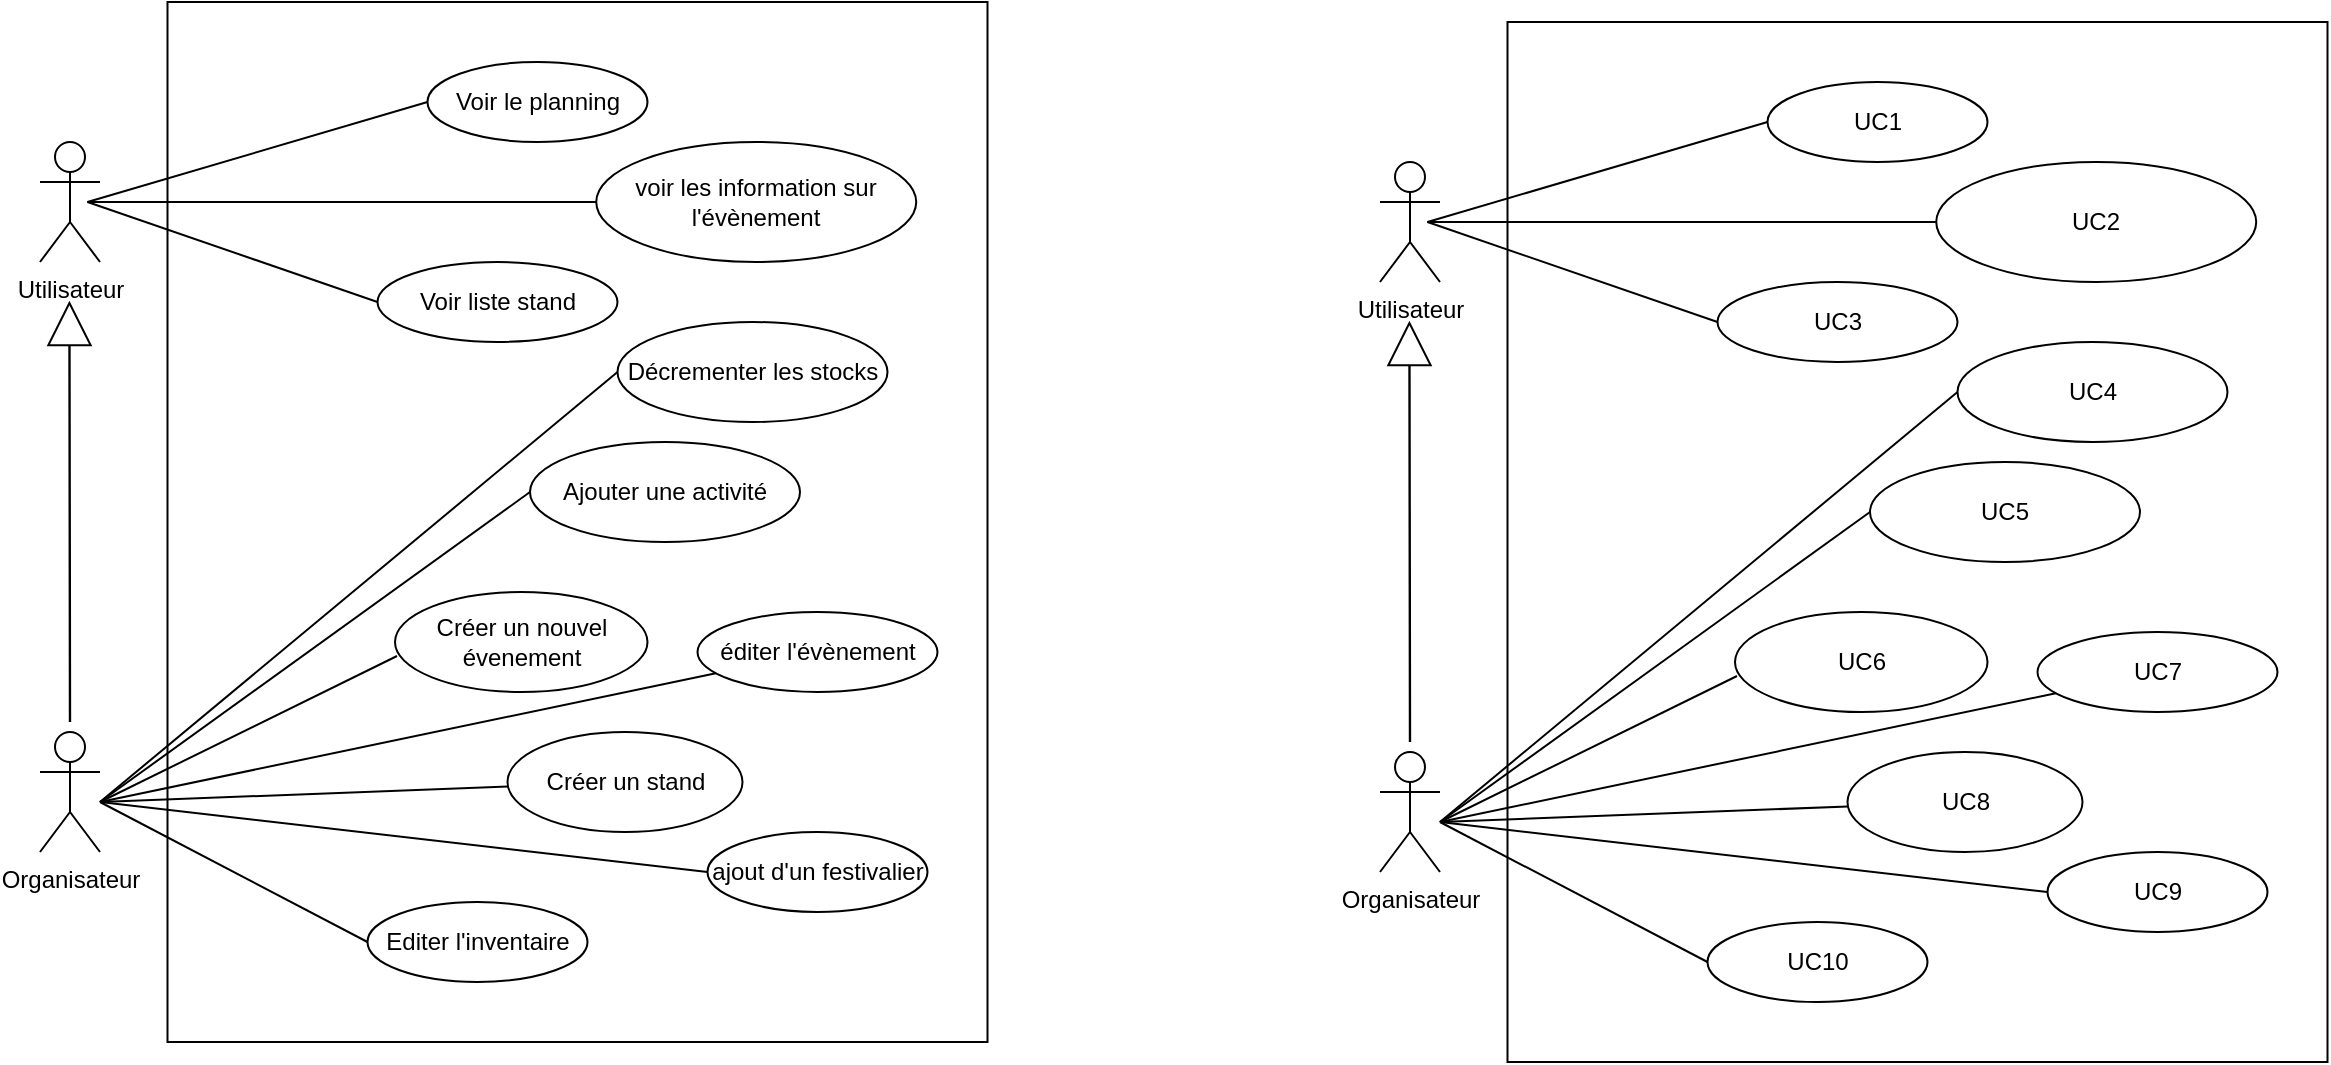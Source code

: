 <mxfile version="24.4.10" type="device">
  <diagram name="Page-1" id="5eADkXLlVPsaKaASjtu7">
    <mxGraphModel dx="1434" dy="1878" grid="1" gridSize="10" guides="1" tooltips="1" connect="1" arrows="1" fold="1" page="1" pageScale="1" pageWidth="850" pageHeight="1100" math="0" shadow="0">
      <root>
        <mxCell id="0" />
        <mxCell id="1" parent="0" />
        <mxCell id="K_oSzEdBCMBv6lHufnhM-94" value="" style="whiteSpace=wrap;html=1;direction=west;" parent="1" vertex="1">
          <mxGeometry x="243.75" y="-30" width="410" height="520" as="geometry" />
        </mxCell>
        <mxCell id="K_oSzEdBCMBv6lHufnhM-95" value="Organisateur" style="shape=umlActor;verticalLabelPosition=bottom;verticalAlign=top;html=1;outlineConnect=0;" parent="1" vertex="1">
          <mxGeometry x="180" y="335" width="30" height="60" as="geometry" />
        </mxCell>
        <mxCell id="K_oSzEdBCMBv6lHufnhM-96" value="Créer un nouvel évenement" style="ellipse;whiteSpace=wrap;html=1;" parent="1" vertex="1">
          <mxGeometry x="357.5" y="265" width="126.25" height="50" as="geometry" />
        </mxCell>
        <mxCell id="K_oSzEdBCMBv6lHufnhM-97" value="Créer un stand" style="ellipse;whiteSpace=wrap;html=1;" parent="1" vertex="1">
          <mxGeometry x="413.75" y="335" width="117.5" height="50" as="geometry" />
        </mxCell>
        <mxCell id="K_oSzEdBCMBv6lHufnhM-98" value="éditer l&#39;évènement" style="ellipse;whiteSpace=wrap;html=1;" parent="1" vertex="1">
          <mxGeometry x="508.75" y="275" width="120" height="40" as="geometry" />
        </mxCell>
        <mxCell id="K_oSzEdBCMBv6lHufnhM-99" value="ajout d&#39;un festivalier" style="ellipse;whiteSpace=wrap;html=1;" parent="1" vertex="1">
          <mxGeometry x="513.75" y="385" width="110" height="40" as="geometry" />
        </mxCell>
        <mxCell id="K_oSzEdBCMBv6lHufnhM-100" value="" style="endArrow=none;html=1;rounded=0;entryX=0.008;entryY=0.64;entryDx=0;entryDy=0;entryPerimeter=0;" parent="1" target="K_oSzEdBCMBv6lHufnhM-96" edge="1">
          <mxGeometry width="50" height="50" relative="1" as="geometry">
            <mxPoint x="210" y="370" as="sourcePoint" />
            <mxPoint x="250" y="365" as="targetPoint" />
          </mxGeometry>
        </mxCell>
        <mxCell id="K_oSzEdBCMBv6lHufnhM-101" value="" style="endArrow=none;html=1;rounded=0;" parent="1" target="K_oSzEdBCMBv6lHufnhM-98" edge="1">
          <mxGeometry width="50" height="50" relative="1" as="geometry">
            <mxPoint x="210" y="370" as="sourcePoint" />
            <mxPoint x="260" y="365" as="targetPoint" />
          </mxGeometry>
        </mxCell>
        <mxCell id="K_oSzEdBCMBv6lHufnhM-102" value="" style="endArrow=none;html=1;rounded=0;" parent="1" target="K_oSzEdBCMBv6lHufnhM-97" edge="1">
          <mxGeometry width="50" height="50" relative="1" as="geometry">
            <mxPoint x="210" y="370" as="sourcePoint" />
            <mxPoint x="260" y="365" as="targetPoint" />
          </mxGeometry>
        </mxCell>
        <mxCell id="K_oSzEdBCMBv6lHufnhM-103" value="" style="endArrow=none;html=1;rounded=0;exitX=0;exitY=0.5;exitDx=0;exitDy=0;" parent="1" source="K_oSzEdBCMBv6lHufnhM-99" edge="1">
          <mxGeometry width="50" height="50" relative="1" as="geometry">
            <mxPoint x="320" y="625" as="sourcePoint" />
            <mxPoint x="210" y="370" as="targetPoint" />
          </mxGeometry>
        </mxCell>
        <mxCell id="K_oSzEdBCMBv6lHufnhM-104" value="Editer l&#39;inventaire" style="ellipse;whiteSpace=wrap;html=1;" parent="1" vertex="1">
          <mxGeometry x="343.75" y="420" width="110" height="40" as="geometry" />
        </mxCell>
        <mxCell id="K_oSzEdBCMBv6lHufnhM-105" value="" style="endArrow=none;html=1;rounded=0;exitX=0;exitY=0.5;exitDx=0;exitDy=0;" parent="1" source="K_oSzEdBCMBv6lHufnhM-104" edge="1">
          <mxGeometry width="50" height="50" relative="1" as="geometry">
            <mxPoint x="550.0" y="395" as="sourcePoint" />
            <mxPoint x="210" y="370" as="targetPoint" />
          </mxGeometry>
        </mxCell>
        <mxCell id="K_oSzEdBCMBv6lHufnhM-106" value="Décrementer les stocks" style="ellipse;whiteSpace=wrap;html=1;" parent="1" vertex="1">
          <mxGeometry x="468.75" y="130" width="135" height="50" as="geometry" />
        </mxCell>
        <mxCell id="K_oSzEdBCMBv6lHufnhM-108" value="" style="endArrow=none;html=1;rounded=0;entryX=0;entryY=0.5;entryDx=0;entryDy=0;" parent="1" target="K_oSzEdBCMBv6lHufnhM-106" edge="1">
          <mxGeometry width="50" height="50" relative="1" as="geometry">
            <mxPoint x="210" y="370" as="sourcePoint" />
            <mxPoint x="253.75" y="165" as="targetPoint" />
          </mxGeometry>
        </mxCell>
        <mxCell id="K_oSzEdBCMBv6lHufnhM-109" value="Utilisateur" style="shape=umlActor;verticalLabelPosition=bottom;verticalAlign=top;html=1;outlineConnect=0;" parent="1" vertex="1">
          <mxGeometry x="180" y="40" width="30" height="60" as="geometry" />
        </mxCell>
        <mxCell id="K_oSzEdBCMBv6lHufnhM-110" value="voir les information sur l&#39;évènement" style="ellipse;whiteSpace=wrap;html=1;" parent="1" vertex="1">
          <mxGeometry x="458.12" y="40" width="160" height="60" as="geometry" />
        </mxCell>
        <mxCell id="K_oSzEdBCMBv6lHufnhM-111" value="Voir liste stand" style="ellipse;whiteSpace=wrap;html=1;" parent="1" vertex="1">
          <mxGeometry x="348.75" y="100" width="120" height="40" as="geometry" />
        </mxCell>
        <mxCell id="K_oSzEdBCMBv6lHufnhM-112" value="Voir le planning" style="ellipse;whiteSpace=wrap;html=1;" parent="1" vertex="1">
          <mxGeometry x="373.75" width="110" height="40" as="geometry" />
        </mxCell>
        <mxCell id="K_oSzEdBCMBv6lHufnhM-113" value="" style="endArrow=none;html=1;rounded=0;entryX=0;entryY=0.5;entryDx=0;entryDy=0;" parent="1" target="K_oSzEdBCMBv6lHufnhM-112" edge="1">
          <mxGeometry width="50" height="50" relative="1" as="geometry">
            <mxPoint x="203.75" y="70" as="sourcePoint" />
            <mxPoint x="253.75" y="20" as="targetPoint" />
          </mxGeometry>
        </mxCell>
        <mxCell id="K_oSzEdBCMBv6lHufnhM-114" value="" style="endArrow=none;html=1;rounded=0;entryX=0;entryY=0.5;entryDx=0;entryDy=0;" parent="1" target="K_oSzEdBCMBv6lHufnhM-110" edge="1">
          <mxGeometry width="50" height="50" relative="1" as="geometry">
            <mxPoint x="203.75" y="70" as="sourcePoint" />
            <mxPoint x="500.0" y="70" as="targetPoint" />
          </mxGeometry>
        </mxCell>
        <mxCell id="K_oSzEdBCMBv6lHufnhM-115" value="" style="endArrow=none;html=1;rounded=0;entryX=0;entryY=0.5;entryDx=0;entryDy=0;" parent="1" target="K_oSzEdBCMBv6lHufnhM-111" edge="1">
          <mxGeometry width="50" height="50" relative="1" as="geometry">
            <mxPoint x="203.75" y="70" as="sourcePoint" />
            <mxPoint x="253.75" y="20" as="targetPoint" />
          </mxGeometry>
        </mxCell>
        <mxCell id="K_oSzEdBCMBv6lHufnhM-116" value="" style="shape=flexArrow;endArrow=classic;html=1;rounded=0;width=0.194;endSize=6.713;" parent="1" edge="1">
          <mxGeometry width="50" height="50" relative="1" as="geometry">
            <mxPoint x="195" y="330" as="sourcePoint" />
            <mxPoint x="194.71" y="120" as="targetPoint" />
          </mxGeometry>
        </mxCell>
        <mxCell id="l3kWrI6dR-mrmnlJcvzB-1" value="Ajouter une activité" style="ellipse;whiteSpace=wrap;html=1;" vertex="1" parent="1">
          <mxGeometry x="425" y="190" width="135" height="50" as="geometry" />
        </mxCell>
        <mxCell id="l3kWrI6dR-mrmnlJcvzB-4" value="" style="ellipse;whiteSpace=wrap;html=1;" vertex="1" parent="1">
          <mxGeometry x="240" y="300" height="80" as="geometry" />
        </mxCell>
        <mxCell id="l3kWrI6dR-mrmnlJcvzB-6" value="" style="endArrow=none;html=1;rounded=0;entryX=0;entryY=0.5;entryDx=0;entryDy=0;" edge="1" parent="1" target="l3kWrI6dR-mrmnlJcvzB-1">
          <mxGeometry width="50" height="50" relative="1" as="geometry">
            <mxPoint x="210" y="370" as="sourcePoint" />
            <mxPoint x="320" y="310" as="targetPoint" />
          </mxGeometry>
        </mxCell>
        <mxCell id="l3kWrI6dR-mrmnlJcvzB-7" value="" style="whiteSpace=wrap;html=1;direction=west;" vertex="1" parent="1">
          <mxGeometry x="913.75" y="-20" width="410" height="520" as="geometry" />
        </mxCell>
        <mxCell id="l3kWrI6dR-mrmnlJcvzB-8" value="Organisateur" style="shape=umlActor;verticalLabelPosition=bottom;verticalAlign=top;html=1;outlineConnect=0;" vertex="1" parent="1">
          <mxGeometry x="850" y="345" width="30" height="60" as="geometry" />
        </mxCell>
        <mxCell id="l3kWrI6dR-mrmnlJcvzB-9" value="UC6" style="ellipse;whiteSpace=wrap;html=1;" vertex="1" parent="1">
          <mxGeometry x="1027.5" y="275" width="126.25" height="50" as="geometry" />
        </mxCell>
        <mxCell id="l3kWrI6dR-mrmnlJcvzB-10" value="UC8" style="ellipse;whiteSpace=wrap;html=1;" vertex="1" parent="1">
          <mxGeometry x="1083.75" y="345" width="117.5" height="50" as="geometry" />
        </mxCell>
        <mxCell id="l3kWrI6dR-mrmnlJcvzB-11" value="UC7" style="ellipse;whiteSpace=wrap;html=1;" vertex="1" parent="1">
          <mxGeometry x="1178.75" y="285" width="120" height="40" as="geometry" />
        </mxCell>
        <mxCell id="l3kWrI6dR-mrmnlJcvzB-12" value="UC9" style="ellipse;whiteSpace=wrap;html=1;" vertex="1" parent="1">
          <mxGeometry x="1183.75" y="395" width="110" height="40" as="geometry" />
        </mxCell>
        <mxCell id="l3kWrI6dR-mrmnlJcvzB-13" value="" style="endArrow=none;html=1;rounded=0;entryX=0.008;entryY=0.64;entryDx=0;entryDy=0;entryPerimeter=0;" edge="1" parent="1" target="l3kWrI6dR-mrmnlJcvzB-9">
          <mxGeometry width="50" height="50" relative="1" as="geometry">
            <mxPoint x="880" y="380" as="sourcePoint" />
            <mxPoint x="920" y="375" as="targetPoint" />
          </mxGeometry>
        </mxCell>
        <mxCell id="l3kWrI6dR-mrmnlJcvzB-14" value="" style="endArrow=none;html=1;rounded=0;" edge="1" parent="1" target="l3kWrI6dR-mrmnlJcvzB-11">
          <mxGeometry width="50" height="50" relative="1" as="geometry">
            <mxPoint x="880" y="380" as="sourcePoint" />
            <mxPoint x="930" y="375" as="targetPoint" />
          </mxGeometry>
        </mxCell>
        <mxCell id="l3kWrI6dR-mrmnlJcvzB-15" value="" style="endArrow=none;html=1;rounded=0;" edge="1" parent="1" target="l3kWrI6dR-mrmnlJcvzB-10">
          <mxGeometry width="50" height="50" relative="1" as="geometry">
            <mxPoint x="880" y="380" as="sourcePoint" />
            <mxPoint x="930" y="375" as="targetPoint" />
          </mxGeometry>
        </mxCell>
        <mxCell id="l3kWrI6dR-mrmnlJcvzB-16" value="" style="endArrow=none;html=1;rounded=0;exitX=0;exitY=0.5;exitDx=0;exitDy=0;" edge="1" parent="1" source="l3kWrI6dR-mrmnlJcvzB-12">
          <mxGeometry width="50" height="50" relative="1" as="geometry">
            <mxPoint x="990" y="635" as="sourcePoint" />
            <mxPoint x="880" y="380" as="targetPoint" />
          </mxGeometry>
        </mxCell>
        <mxCell id="l3kWrI6dR-mrmnlJcvzB-17" value="UC10" style="ellipse;whiteSpace=wrap;html=1;" vertex="1" parent="1">
          <mxGeometry x="1013.75" y="430" width="110" height="40" as="geometry" />
        </mxCell>
        <mxCell id="l3kWrI6dR-mrmnlJcvzB-18" value="" style="endArrow=none;html=1;rounded=0;exitX=0;exitY=0.5;exitDx=0;exitDy=0;" edge="1" parent="1" source="l3kWrI6dR-mrmnlJcvzB-17">
          <mxGeometry width="50" height="50" relative="1" as="geometry">
            <mxPoint x="1220" y="405" as="sourcePoint" />
            <mxPoint x="880" y="380" as="targetPoint" />
          </mxGeometry>
        </mxCell>
        <mxCell id="l3kWrI6dR-mrmnlJcvzB-19" value="UC4" style="ellipse;whiteSpace=wrap;html=1;" vertex="1" parent="1">
          <mxGeometry x="1138.75" y="140" width="135" height="50" as="geometry" />
        </mxCell>
        <mxCell id="l3kWrI6dR-mrmnlJcvzB-20" value="" style="endArrow=none;html=1;rounded=0;entryX=0;entryY=0.5;entryDx=0;entryDy=0;" edge="1" parent="1" target="l3kWrI6dR-mrmnlJcvzB-19">
          <mxGeometry width="50" height="50" relative="1" as="geometry">
            <mxPoint x="880" y="380" as="sourcePoint" />
            <mxPoint x="923.75" y="175" as="targetPoint" />
          </mxGeometry>
        </mxCell>
        <mxCell id="l3kWrI6dR-mrmnlJcvzB-21" value="Utilisateur" style="shape=umlActor;verticalLabelPosition=bottom;verticalAlign=top;html=1;outlineConnect=0;" vertex="1" parent="1">
          <mxGeometry x="850" y="50" width="30" height="60" as="geometry" />
        </mxCell>
        <mxCell id="l3kWrI6dR-mrmnlJcvzB-22" value="UC2" style="ellipse;whiteSpace=wrap;html=1;" vertex="1" parent="1">
          <mxGeometry x="1128.12" y="50" width="160" height="60" as="geometry" />
        </mxCell>
        <mxCell id="l3kWrI6dR-mrmnlJcvzB-23" value="UC3" style="ellipse;whiteSpace=wrap;html=1;" vertex="1" parent="1">
          <mxGeometry x="1018.75" y="110" width="120" height="40" as="geometry" />
        </mxCell>
        <mxCell id="l3kWrI6dR-mrmnlJcvzB-24" value="UC1" style="ellipse;whiteSpace=wrap;html=1;" vertex="1" parent="1">
          <mxGeometry x="1043.75" y="10" width="110" height="40" as="geometry" />
        </mxCell>
        <mxCell id="l3kWrI6dR-mrmnlJcvzB-25" value="" style="endArrow=none;html=1;rounded=0;entryX=0;entryY=0.5;entryDx=0;entryDy=0;" edge="1" parent="1" target="l3kWrI6dR-mrmnlJcvzB-24">
          <mxGeometry width="50" height="50" relative="1" as="geometry">
            <mxPoint x="873.75" y="80" as="sourcePoint" />
            <mxPoint x="923.75" y="30" as="targetPoint" />
          </mxGeometry>
        </mxCell>
        <mxCell id="l3kWrI6dR-mrmnlJcvzB-26" value="" style="endArrow=none;html=1;rounded=0;entryX=0;entryY=0.5;entryDx=0;entryDy=0;" edge="1" parent="1" target="l3kWrI6dR-mrmnlJcvzB-22">
          <mxGeometry width="50" height="50" relative="1" as="geometry">
            <mxPoint x="873.75" y="80" as="sourcePoint" />
            <mxPoint x="1170" y="80" as="targetPoint" />
          </mxGeometry>
        </mxCell>
        <mxCell id="l3kWrI6dR-mrmnlJcvzB-27" value="" style="endArrow=none;html=1;rounded=0;entryX=0;entryY=0.5;entryDx=0;entryDy=0;" edge="1" parent="1" target="l3kWrI6dR-mrmnlJcvzB-23">
          <mxGeometry width="50" height="50" relative="1" as="geometry">
            <mxPoint x="873.75" y="80" as="sourcePoint" />
            <mxPoint x="923.75" y="30" as="targetPoint" />
          </mxGeometry>
        </mxCell>
        <mxCell id="l3kWrI6dR-mrmnlJcvzB-28" value="" style="shape=flexArrow;endArrow=classic;html=1;rounded=0;width=0.194;endSize=6.713;" edge="1" parent="1">
          <mxGeometry width="50" height="50" relative="1" as="geometry">
            <mxPoint x="865" y="340" as="sourcePoint" />
            <mxPoint x="864.71" y="130" as="targetPoint" />
          </mxGeometry>
        </mxCell>
        <mxCell id="l3kWrI6dR-mrmnlJcvzB-29" value="UC5" style="ellipse;whiteSpace=wrap;html=1;" vertex="1" parent="1">
          <mxGeometry x="1095" y="200" width="135" height="50" as="geometry" />
        </mxCell>
        <mxCell id="l3kWrI6dR-mrmnlJcvzB-30" value="" style="ellipse;whiteSpace=wrap;html=1;" vertex="1" parent="1">
          <mxGeometry x="910" y="310" height="80" as="geometry" />
        </mxCell>
        <mxCell id="l3kWrI6dR-mrmnlJcvzB-31" value="" style="endArrow=none;html=1;rounded=0;entryX=0;entryY=0.5;entryDx=0;entryDy=0;" edge="1" parent="1" target="l3kWrI6dR-mrmnlJcvzB-29">
          <mxGeometry width="50" height="50" relative="1" as="geometry">
            <mxPoint x="880" y="380" as="sourcePoint" />
            <mxPoint x="990" y="320" as="targetPoint" />
          </mxGeometry>
        </mxCell>
      </root>
    </mxGraphModel>
  </diagram>
</mxfile>
